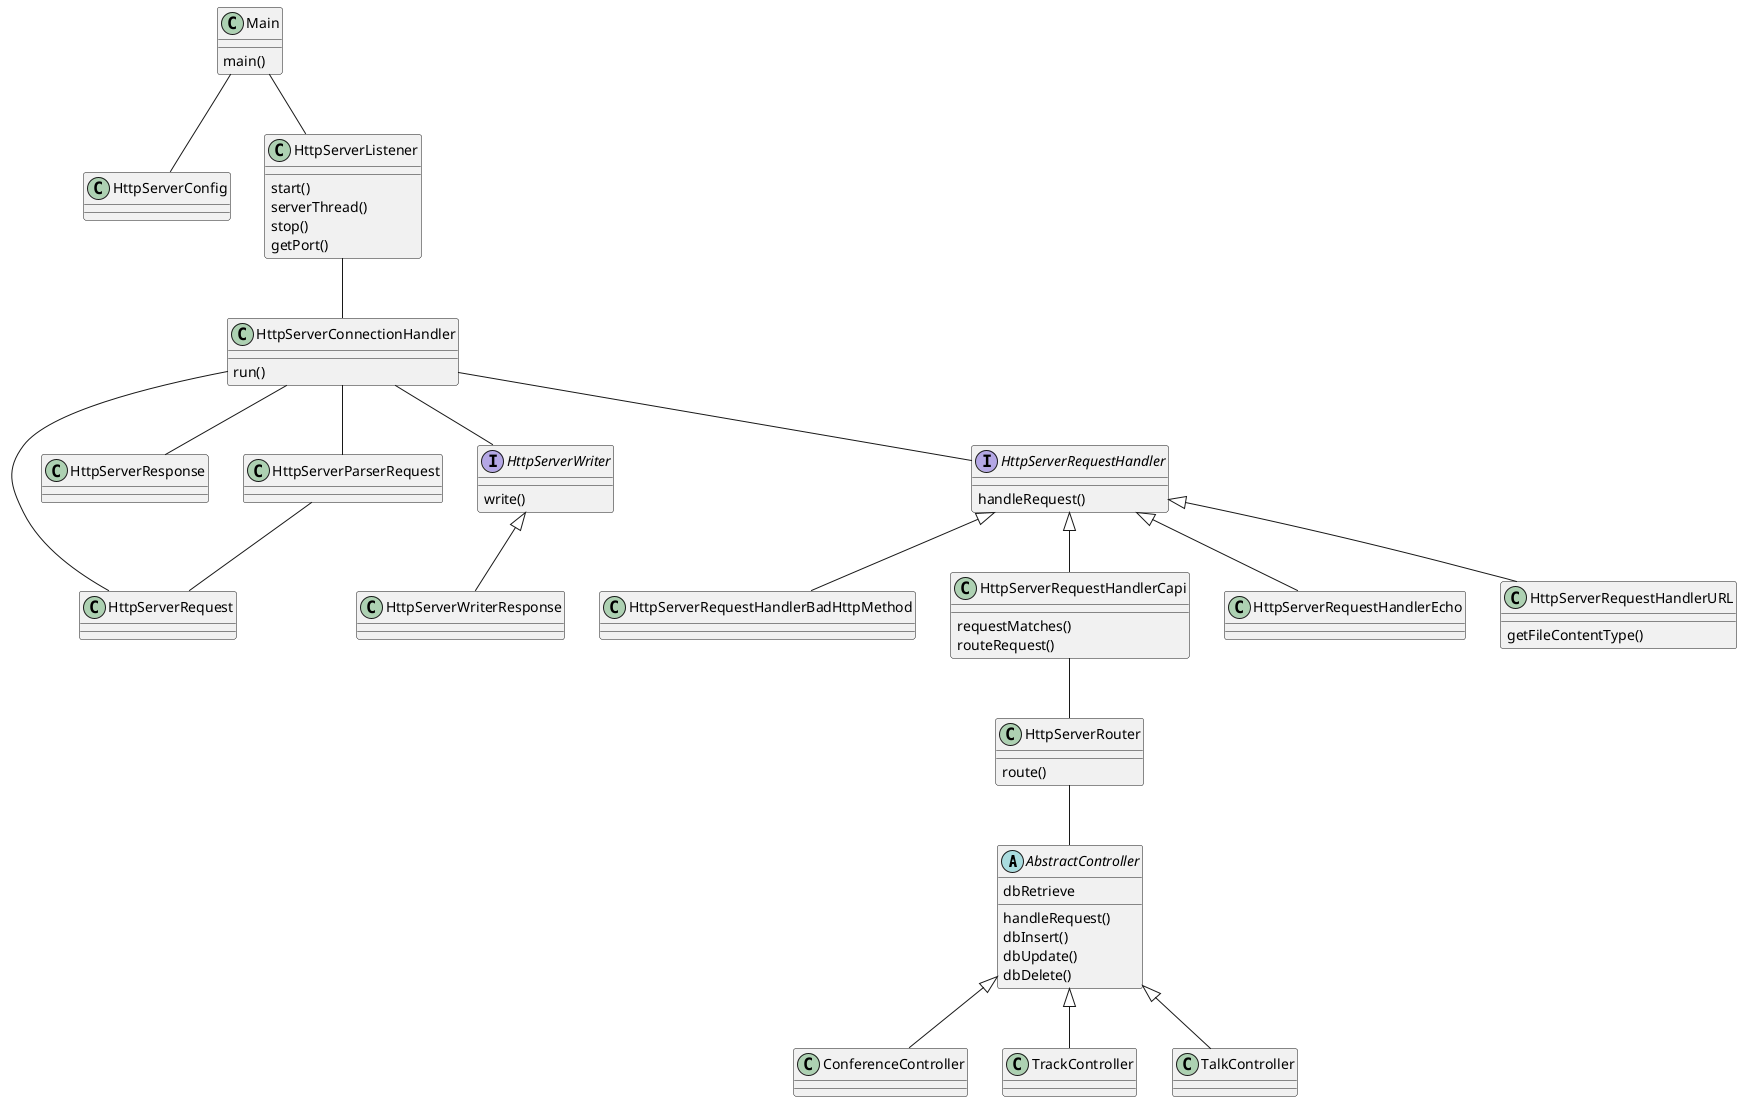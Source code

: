 @startuml

abstract class AbstractController{
    handleRequest()
    dbInsert()
    dbUpdate()
    dbDelete()
    dbRetrieve
}

class ConferenceController extends AbstractController

class TrackController extends AbstractController

class TalkController extends AbstractController

class HttpServerConfig

class HttpServerRequest{
}

class HttpServerResponse{

}

interface HttpServerWriter{
    write()
}
class HttpServerWriterResponse extends HttpServerWriter{
}

class Main{
    main()
}
class HttpServerRouter{
    route()
}

class HttpServerConnectionHandler{
    run()
}

class HttpServerListener{
    start()
    serverThread()
    stop()
    getPort()
}

interface HttpServerRequestHandler{
    handleRequest()
}

class HttpServerRequestHandlerBadHttpMethod extends HttpServerRequestHandler

class HttpServerRequestHandlerCapi extends HttpServerRequestHandler{
    requestMatches()
    routeRequest()
}

class HttpServerRequestHandlerEcho extends HttpServerRequestHandler

class HttpServerRequestHandlerURL extends HttpServerRequestHandler{
    getFileContentType()
}

Main -- HttpServerConfig
Main -- HttpServerListener
HttpServerRequestHandlerCapi -- HttpServerRouter
HttpServerRouter -- AbstractController
HttpServerListener -- HttpServerConnectionHandler
HttpServerConnectionHandler -- HttpServerParserRequest
HttpServerParserRequest -- HttpServerRequest
HttpServerRequest -- HttpServerConnectionHandler
HttpServerConnectionHandler -- HttpServerResponse
HttpServerConnectionHandler -- HttpServerRequestHandler
HttpServerConnectionHandler -- HttpServerWriter





@enduml